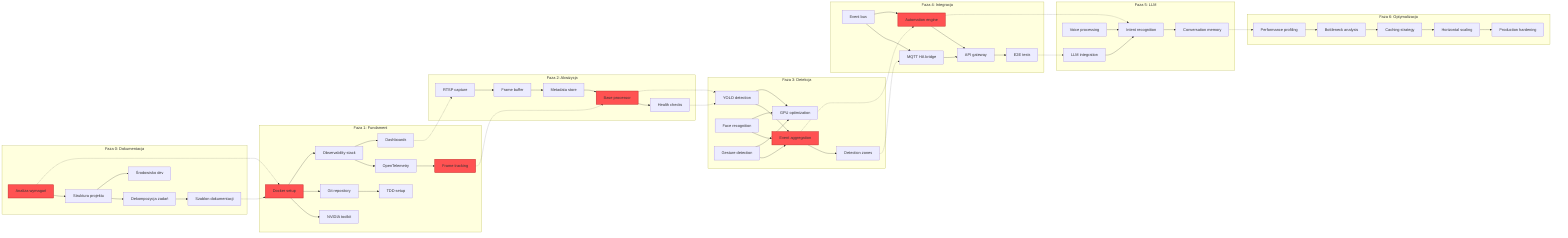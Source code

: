 graph LR
    subgraph "Faza 0: Dokumentacja"
        F0_1[Analiza wymagań]
        F0_2[Struktura projektu]
        F0_3[Dekompozycja zadań]
        F0_4[Środowisko dev]
        F0_5[Szablon dokumentacji]
        
        F0_1 --> F0_2
        F0_2 --> F0_3
        F0_2 --> F0_4
        F0_3 --> F0_5
    end
    
    subgraph "Faza 1: Fundament"
        F1_1[Docker setup]
        F1_2[NVIDIA toolkit]
        F1_3[Git repository]
        F1_4[Observability stack]
        F1_5[OpenTelemetry]
        F1_6[Frame tracking]
        F1_7[TDD setup]
        F1_8[Dashboards]
        
        F1_1 --> F1_2
        F1_1 --> F1_3
        F1_1 --> F1_4
        F1_4 --> F1_5
        F1_5 --> F1_6
        F1_3 --> F1_7
        F1_4 --> F1_8
    end
    
    subgraph "Faza 2: Akwizycja"
        F2_1[RTSP capture]
        F2_2[Frame buffer]
        F2_3[Metadata store]
        F2_4[Base processor]
        F2_5[Health checks]
        
        F2_1 --> F2_2
        F2_2 --> F2_3
        F2_3 --> F2_4
        F2_4 --> F2_5
    end
    
    subgraph "Faza 3: Detekcja"
        F3_1[YOLO detection]
        F3_2[Face recognition]
        F3_3[Gesture detection]
        F3_4[Event aggregation]
        F3_5[GPU optimization]
        F3_6[Detection zones]
        
        F3_1 --> F3_4
        F3_2 --> F3_4
        F3_3 --> F3_4
        F3_1 & F3_2 & F3_3 --> F3_5
        F3_4 --> F3_6
    end
    
    subgraph "Faza 4: Integracja"
        F4_1[MQTT HA bridge]
        F4_2[Automation engine]
        F4_3[Event bus]
        F4_4[API gateway]
        F4_5[E2E tests]
        
        F4_3 --> F4_1
        F4_3 --> F4_2
        F4_1 & F4_2 --> F4_4
        F4_4 --> F4_5
    end
    
    subgraph "Faza 5: LLM"
        F5_1[LLM integration]
        F5_2[Intent recognition]
        F5_3[Voice processing]
        F5_4[Conversation memory]
        
        F5_1 --> F5_2
        F5_3 --> F5_2
        F5_2 --> F5_4
    end
    
    subgraph "Faza 6: Optymalizacja"
        F6_1[Performance profiling]
        F6_2[Bottleneck analysis]
        F6_3[Caching strategy]
        F6_4[Horizontal scaling]
        F6_5[Production hardening]
        
        F6_1 --> F6_2
        F6_2 --> F6_3
        F6_3 --> F6_4
        F6_4 --> F6_5
    end
    
    %% Cross-phase dependencies
    F0_5 -.-> F1_1
    F1_8 -.-> F2_1
    F2_5 -.-> F3_1
    F3_6 -.-> F4_1
    F4_5 -.-> F5_1
    F5_4 -.-> F6_1
    
    %% Critical path highlighting
    F0_1 -.-> F1_1
    F1_6 -.-> F2_4
    F2_4 -.-> F3_1
    F3_4 -.-> F4_2
    F4_2 -.-> F5_2
    
    style F0_1 fill:#ff5252,stroke:#c62828,stroke-width:2px
    style F1_1 fill:#ff5252,stroke:#c62828,stroke-width:2px
    style F1_6 fill:#ff5252,stroke:#c62828,stroke-width:2px
    style F2_4 fill:#ff5252,stroke:#c62828,stroke-width:2px
    style F3_4 fill:#ff5252,stroke:#c62828,stroke-width:2px
    style F4_2 fill:#ff5252,stroke:#c62828,stroke-width:2px